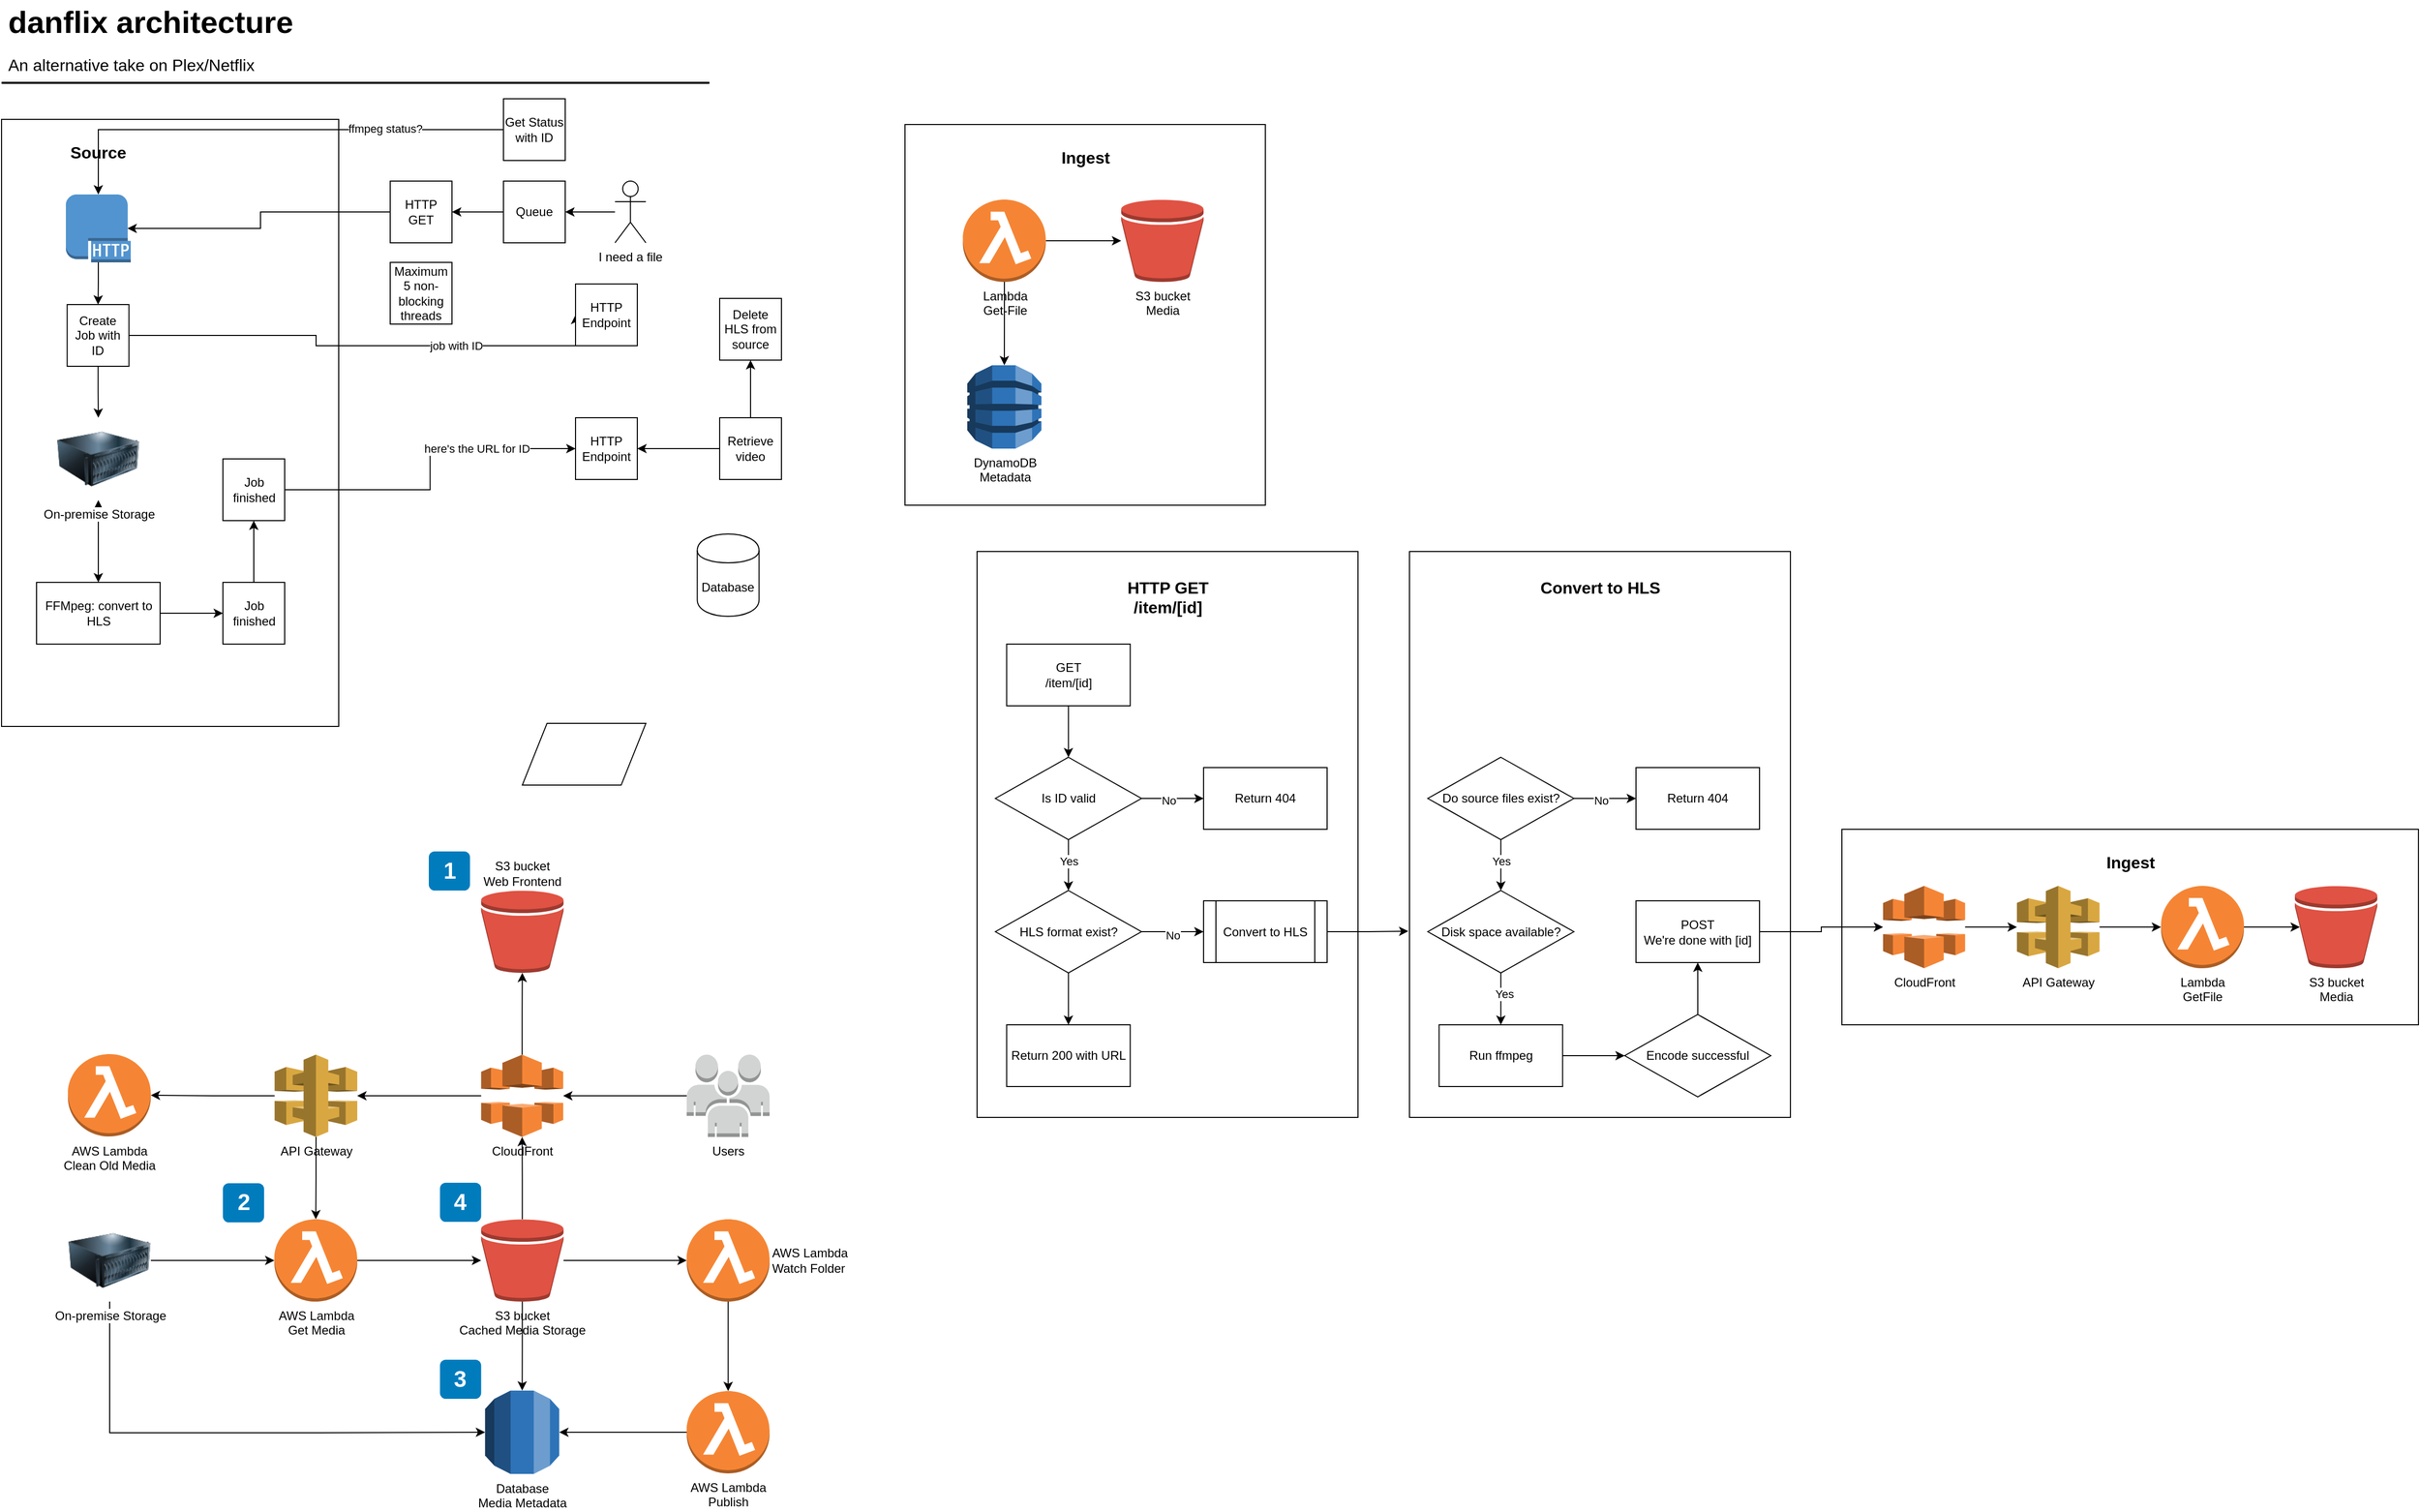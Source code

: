 <mxfile version="13.1.14" type="github">
  <diagram id="Ht1M8jgEwFfnCIfOTk4-" name="Page-1">
    <mxGraphModel dx="1186" dy="801" grid="1" gridSize="10" guides="1" tooltips="1" connect="1" arrows="1" fold="1" page="1" pageScale="1" pageWidth="1169" pageHeight="827" math="0" shadow="0">
      <root>
        <mxCell id="0" />
        <mxCell id="1" parent="0" />
        <mxCell id="xlu-m_gCkx2zm2VbWauh-185" value="" style="rounded=0;whiteSpace=wrap;html=1;" vertex="1" parent="1">
          <mxGeometry x="1840" y="870" width="560" height="190" as="geometry" />
        </mxCell>
        <mxCell id="xlu-m_gCkx2zm2VbWauh-123" value="" style="rounded=0;whiteSpace=wrap;html=1;" vertex="1" parent="1">
          <mxGeometry x="1000" y="600" width="370" height="550" as="geometry" />
        </mxCell>
        <mxCell id="xlu-m_gCkx2zm2VbWauh-66" value="" style="rounded=0;whiteSpace=wrap;html=1;" vertex="1" parent="1">
          <mxGeometry x="52.5" y="180" width="327.5" height="590" as="geometry" />
        </mxCell>
        <mxCell id="-QjtrjUzRDEMRZ5MF8oH-9" value="1" style="rounded=1;whiteSpace=wrap;html=1;fillColor=#007CBD;strokeColor=none;fontColor=#FFFFFF;fontStyle=1;fontSize=22;" parent="1" vertex="1">
          <mxGeometry x="467.5" y="891.5" width="40" height="38" as="geometry" />
        </mxCell>
        <mxCell id="-QjtrjUzRDEMRZ5MF8oH-47" value="&lt;div&gt;danflix architecture&lt;/div&gt;" style="text;html=1;resizable=0;points=[];autosize=1;align=left;verticalAlign=top;spacingTop=-4;fontSize=30;fontStyle=1" parent="1" vertex="1">
          <mxGeometry x="56.5" y="64.5" width="290" height="40" as="geometry" />
        </mxCell>
        <mxCell id="-QjtrjUzRDEMRZ5MF8oH-48" value="An alternative take on Plex/Netflix" style="text;html=1;resizable=0;points=[];autosize=1;align=left;verticalAlign=top;spacingTop=-4;fontSize=16;" parent="1" vertex="1">
          <mxGeometry x="56.5" y="114.5" width="250" height="20" as="geometry" />
        </mxCell>
        <mxCell id="-QjtrjUzRDEMRZ5MF8oH-49" value="Source" style="text;html=1;resizable=0;points=[];autosize=1;align=center;verticalAlign=top;spacingTop=-4;fontSize=16;fontStyle=1" parent="1" vertex="1">
          <mxGeometry x="111.25" y="200" width="70" height="20" as="geometry" />
        </mxCell>
        <mxCell id="SCVMTBWpLvtzJIhz15lM-1" value="" style="line;strokeWidth=2;html=1;fontSize=14;" parent="1" vertex="1">
          <mxGeometry x="52.5" y="139.5" width="687.5" height="10" as="geometry" />
        </mxCell>
        <mxCell id="xlu-m_gCkx2zm2VbWauh-38" style="edgeStyle=orthogonalEdgeStyle;rounded=0;orthogonalLoop=1;jettySize=auto;html=1;" edge="1" parent="1" source="xlu-m_gCkx2zm2VbWauh-2" target="xlu-m_gCkx2zm2VbWauh-5">
          <mxGeometry relative="1" as="geometry" />
        </mxCell>
        <mxCell id="xlu-m_gCkx2zm2VbWauh-54" style="edgeStyle=orthogonalEdgeStyle;rounded=0;orthogonalLoop=1;jettySize=auto;html=1;" edge="1" parent="1" source="xlu-m_gCkx2zm2VbWauh-2" target="xlu-m_gCkx2zm2VbWauh-48">
          <mxGeometry relative="1" as="geometry" />
        </mxCell>
        <mxCell id="xlu-m_gCkx2zm2VbWauh-2" value="API Gateway" style="outlineConnect=0;dashed=0;verticalLabelPosition=bottom;verticalAlign=top;align=center;html=1;shape=mxgraph.aws3.api_gateway;fillColor=#D9A741;gradientColor=none;" vertex="1" parent="1">
          <mxGeometry x="317.75" y="1089" width="80.25" height="80" as="geometry" />
        </mxCell>
        <mxCell id="xlu-m_gCkx2zm2VbWauh-37" style="edgeStyle=orthogonalEdgeStyle;rounded=0;orthogonalLoop=1;jettySize=auto;html=1;" edge="1" parent="1" source="xlu-m_gCkx2zm2VbWauh-5" target="xlu-m_gCkx2zm2VbWauh-27">
          <mxGeometry relative="1" as="geometry" />
        </mxCell>
        <mxCell id="xlu-m_gCkx2zm2VbWauh-5" value="&lt;div&gt;AWS Lambda&lt;/div&gt;&lt;div&gt;Get Media&lt;br&gt;&lt;/div&gt;&lt;div&gt;&lt;br&gt;&lt;/div&gt;" style="outlineConnect=0;dashed=0;verticalLabelPosition=bottom;verticalAlign=top;align=center;html=1;shape=mxgraph.aws3.lambda_function;fillColor=#F58534;gradientColor=none;labelPosition=center;" vertex="1" parent="1">
          <mxGeometry x="317.5" y="1249" width="80.5" height="80" as="geometry" />
        </mxCell>
        <mxCell id="xlu-m_gCkx2zm2VbWauh-34" style="edgeStyle=orthogonalEdgeStyle;rounded=0;orthogonalLoop=1;jettySize=auto;html=1;" edge="1" parent="1" source="xlu-m_gCkx2zm2VbWauh-14" target="xlu-m_gCkx2zm2VbWauh-2">
          <mxGeometry relative="1" as="geometry" />
        </mxCell>
        <mxCell id="xlu-m_gCkx2zm2VbWauh-43" style="edgeStyle=orthogonalEdgeStyle;rounded=0;orthogonalLoop=1;jettySize=auto;html=1;" edge="1" parent="1" source="xlu-m_gCkx2zm2VbWauh-14" target="xlu-m_gCkx2zm2VbWauh-17">
          <mxGeometry relative="1" as="geometry" />
        </mxCell>
        <mxCell id="xlu-m_gCkx2zm2VbWauh-14" value="CloudFront" style="outlineConnect=0;dashed=0;verticalLabelPosition=bottom;verticalAlign=top;align=center;html=1;shape=mxgraph.aws3.cloudfront;fillColor=#F58536;gradientColor=none;" vertex="1" parent="1">
          <mxGeometry x="518.33" y="1089" width="79.67" height="80" as="geometry" />
        </mxCell>
        <mxCell id="xlu-m_gCkx2zm2VbWauh-42" style="edgeStyle=orthogonalEdgeStyle;rounded=0;orthogonalLoop=1;jettySize=auto;html=1;entryX=1;entryY=0.5;entryDx=0;entryDy=0;entryPerimeter=0;" edge="1" parent="1" source="xlu-m_gCkx2zm2VbWauh-16" target="xlu-m_gCkx2zm2VbWauh-14">
          <mxGeometry relative="1" as="geometry" />
        </mxCell>
        <mxCell id="xlu-m_gCkx2zm2VbWauh-16" value="Users" style="outlineConnect=0;dashed=0;verticalLabelPosition=bottom;verticalAlign=top;align=center;html=1;shape=mxgraph.aws3.users;fillColor=#D2D3D3;gradientColor=none;" vertex="1" parent="1">
          <mxGeometry x="718" y="1089" width="80.5" height="80" as="geometry" />
        </mxCell>
        <mxCell id="xlu-m_gCkx2zm2VbWauh-17" value="&lt;div&gt;S3 bucket&lt;/div&gt;&lt;div&gt;Web Frontend&lt;br&gt;&lt;/div&gt;" style="outlineConnect=0;dashed=0;verticalLabelPosition=top;verticalAlign=bottom;align=center;html=1;shape=mxgraph.aws3.bucket;fillColor=#E05243;gradientColor=none;labelPosition=center;" vertex="1" parent="1">
          <mxGeometry x="518.33" y="929.5" width="80" height="80" as="geometry" />
        </mxCell>
        <mxCell id="xlu-m_gCkx2zm2VbWauh-29" style="edgeStyle=orthogonalEdgeStyle;rounded=0;orthogonalLoop=1;jettySize=auto;html=1;entryX=0.5;entryY=1;entryDx=0;entryDy=0;entryPerimeter=0;" edge="1" parent="1" source="xlu-m_gCkx2zm2VbWauh-27" target="xlu-m_gCkx2zm2VbWauh-14">
          <mxGeometry relative="1" as="geometry" />
        </mxCell>
        <mxCell id="xlu-m_gCkx2zm2VbWauh-57" style="edgeStyle=orthogonalEdgeStyle;rounded=0;orthogonalLoop=1;jettySize=auto;html=1;" edge="1" parent="1" source="xlu-m_gCkx2zm2VbWauh-27" target="xlu-m_gCkx2zm2VbWauh-52">
          <mxGeometry relative="1" as="geometry" />
        </mxCell>
        <mxCell id="xlu-m_gCkx2zm2VbWauh-63" style="edgeStyle=orthogonalEdgeStyle;rounded=0;orthogonalLoop=1;jettySize=auto;html=1;" edge="1" parent="1" source="xlu-m_gCkx2zm2VbWauh-27" target="xlu-m_gCkx2zm2VbWauh-61">
          <mxGeometry relative="1" as="geometry" />
        </mxCell>
        <mxCell id="xlu-m_gCkx2zm2VbWauh-27" value="S3 bucket&lt;div&gt;Cached Media Storage&lt;br&gt;&lt;/div&gt;" style="outlineConnect=0;dashed=0;verticalLabelPosition=bottom;verticalAlign=top;align=center;html=1;shape=mxgraph.aws3.bucket;fillColor=#E05243;gradientColor=none;labelPosition=center;" vertex="1" parent="1">
          <mxGeometry x="518.33" y="1249" width="80" height="80" as="geometry" />
        </mxCell>
        <mxCell id="xlu-m_gCkx2zm2VbWauh-36" style="edgeStyle=orthogonalEdgeStyle;rounded=0;orthogonalLoop=1;jettySize=auto;html=1;" edge="1" parent="1" source="xlu-m_gCkx2zm2VbWauh-30" target="xlu-m_gCkx2zm2VbWauh-5">
          <mxGeometry relative="1" as="geometry" />
        </mxCell>
        <mxCell id="xlu-m_gCkx2zm2VbWauh-58" style="edgeStyle=orthogonalEdgeStyle;rounded=0;orthogonalLoop=1;jettySize=auto;html=1;entryX=0;entryY=0.5;entryDx=0;entryDy=0;entryPerimeter=0;" edge="1" parent="1" source="xlu-m_gCkx2zm2VbWauh-30" target="xlu-m_gCkx2zm2VbWauh-52">
          <mxGeometry relative="1" as="geometry">
            <Array as="points">
              <mxPoint x="157.5" y="1456.5" />
              <mxPoint x="359.5" y="1456.5" />
            </Array>
          </mxGeometry>
        </mxCell>
        <mxCell id="xlu-m_gCkx2zm2VbWauh-30" value="On-premise Storage" style="image;html=1;labelBackgroundColor=#ffffff;image=img/lib/clip_art/computers/Server_128x128.png" vertex="1" parent="1">
          <mxGeometry x="117.5" y="1249" width="80" height="80" as="geometry" />
        </mxCell>
        <mxCell id="xlu-m_gCkx2zm2VbWauh-44" value="2" style="rounded=1;whiteSpace=wrap;html=1;fillColor=#007CBD;strokeColor=none;fontColor=#FFFFFF;fontStyle=1;fontSize=22;" vertex="1" parent="1">
          <mxGeometry x="267.5" y="1214" width="40" height="38" as="geometry" />
        </mxCell>
        <mxCell id="xlu-m_gCkx2zm2VbWauh-46" value="3" style="rounded=1;whiteSpace=wrap;html=1;fillColor=#007CBD;strokeColor=none;fontColor=#FFFFFF;fontStyle=1;fontSize=22;" vertex="1" parent="1">
          <mxGeometry x="478.33" y="1385.5" width="40" height="38" as="geometry" />
        </mxCell>
        <mxCell id="xlu-m_gCkx2zm2VbWauh-47" value="4" style="rounded=1;whiteSpace=wrap;html=1;fillColor=#007CBD;strokeColor=none;fontColor=#FFFFFF;fontStyle=1;fontSize=22;" vertex="1" parent="1">
          <mxGeometry x="478.33" y="1213.5" width="40" height="38" as="geometry" />
        </mxCell>
        <mxCell id="xlu-m_gCkx2zm2VbWauh-48" value="&lt;div&gt;AWS Lambda&lt;/div&gt;&lt;div&gt;Clean Old Media&lt;br&gt;&lt;/div&gt;&lt;div&gt;&lt;br&gt;&lt;/div&gt;" style="outlineConnect=0;dashed=0;verticalLabelPosition=bottom;verticalAlign=top;align=center;html=1;shape=mxgraph.aws3.lambda_function;fillColor=#F58534;gradientColor=none;labelPosition=center;" vertex="1" parent="1">
          <mxGeometry x="117" y="1088.5" width="80.5" height="80" as="geometry" />
        </mxCell>
        <mxCell id="xlu-m_gCkx2zm2VbWauh-52" value="&lt;div&gt;Database&lt;/div&gt;&lt;div&gt;Media Metadata&lt;br&gt;&lt;/div&gt;" style="outlineConnect=0;dashed=0;verticalLabelPosition=bottom;verticalAlign=top;align=center;html=1;shape=mxgraph.aws3.rds;fillColor=#2E73B8;gradientColor=none;" vertex="1" parent="1">
          <mxGeometry x="522.17" y="1415.5" width="72" height="81" as="geometry" />
        </mxCell>
        <mxCell id="xlu-m_gCkx2zm2VbWauh-64" style="edgeStyle=orthogonalEdgeStyle;rounded=0;orthogonalLoop=1;jettySize=auto;html=1;entryX=0.5;entryY=0;entryDx=0;entryDy=0;entryPerimeter=0;" edge="1" parent="1" source="xlu-m_gCkx2zm2VbWauh-61" target="xlu-m_gCkx2zm2VbWauh-62">
          <mxGeometry relative="1" as="geometry" />
        </mxCell>
        <mxCell id="xlu-m_gCkx2zm2VbWauh-61" value="&lt;div&gt;AWS Lambda&lt;/div&gt;&lt;div&gt;Watch Folder&lt;/div&gt;" style="outlineConnect=0;dashed=0;verticalLabelPosition=middle;verticalAlign=middle;align=left;html=1;shape=mxgraph.aws3.lambda_function;fillColor=#F58534;gradientColor=none;labelPosition=right;" vertex="1" parent="1">
          <mxGeometry x="718" y="1249" width="80.5" height="80" as="geometry" />
        </mxCell>
        <mxCell id="xlu-m_gCkx2zm2VbWauh-65" style="edgeStyle=orthogonalEdgeStyle;rounded=0;orthogonalLoop=1;jettySize=auto;html=1;" edge="1" parent="1" source="xlu-m_gCkx2zm2VbWauh-62" target="xlu-m_gCkx2zm2VbWauh-52">
          <mxGeometry relative="1" as="geometry" />
        </mxCell>
        <mxCell id="xlu-m_gCkx2zm2VbWauh-62" value="&lt;div&gt;AWS Lambda&lt;/div&gt;&lt;div&gt;Publish&lt;/div&gt;" style="outlineConnect=0;dashed=0;verticalLabelPosition=bottom;verticalAlign=top;align=center;html=1;shape=mxgraph.aws3.lambda_function;fillColor=#F58534;gradientColor=none;labelPosition=center;" vertex="1" parent="1">
          <mxGeometry x="718" y="1416" width="80.5" height="80" as="geometry" />
        </mxCell>
        <mxCell id="xlu-m_gCkx2zm2VbWauh-76" style="rounded=0;orthogonalLoop=1;jettySize=auto;html=1;entryX=0.5;entryY=0;entryDx=0;entryDy=0;edgeStyle=orthogonalEdgeStyle;startArrow=classic;startFill=1;" edge="1" parent="1" source="xlu-m_gCkx2zm2VbWauh-67" target="xlu-m_gCkx2zm2VbWauh-75">
          <mxGeometry relative="1" as="geometry" />
        </mxCell>
        <mxCell id="xlu-m_gCkx2zm2VbWauh-67" value="On-premise Storage" style="image;html=1;labelBackgroundColor=#ffffff;image=img/lib/clip_art/computers/Server_128x128.png" vertex="1" parent="1">
          <mxGeometry x="106.5" y="470" width="80" height="80" as="geometry" />
        </mxCell>
        <mxCell id="xlu-m_gCkx2zm2VbWauh-99" style="edgeStyle=orthogonalEdgeStyle;rounded=0;orthogonalLoop=1;jettySize=auto;html=1;entryX=0.5;entryY=0;entryDx=0;entryDy=0;startArrow=none;startFill=0;endArrow=classic;endFill=1;" edge="1" parent="1" source="xlu-m_gCkx2zm2VbWauh-68" target="xlu-m_gCkx2zm2VbWauh-98">
          <mxGeometry relative="1" as="geometry" />
        </mxCell>
        <mxCell id="xlu-m_gCkx2zm2VbWauh-68" value="" style="outlineConnect=0;dashed=0;verticalLabelPosition=bottom;verticalAlign=top;align=center;html=1;shape=mxgraph.aws3.http_protocol;fillColor=#5294CF;gradientColor=none;" vertex="1" parent="1">
          <mxGeometry x="115" y="253" width="63" height="66" as="geometry" />
        </mxCell>
        <mxCell id="xlu-m_gCkx2zm2VbWauh-70" value="" style="rounded=0;whiteSpace=wrap;html=1;" vertex="1" parent="1">
          <mxGeometry x="930" y="185" width="350" height="370" as="geometry" />
        </mxCell>
        <mxCell id="xlu-m_gCkx2zm2VbWauh-71" value="Ingest" style="text;html=1;resizable=0;points=[];autosize=1;align=center;verticalAlign=top;spacingTop=-4;fontSize=16;fontStyle=1" vertex="1" parent="1">
          <mxGeometry x="1075" y="205" width="60" height="20" as="geometry" />
        </mxCell>
        <mxCell id="xlu-m_gCkx2zm2VbWauh-81" style="edgeStyle=orthogonalEdgeStyle;rounded=0;orthogonalLoop=1;jettySize=auto;html=1;startArrow=none;startFill=0;endArrow=classic;endFill=1;" edge="1" parent="1" source="xlu-m_gCkx2zm2VbWauh-73" target="xlu-m_gCkx2zm2VbWauh-74">
          <mxGeometry relative="1" as="geometry" />
        </mxCell>
        <mxCell id="xlu-m_gCkx2zm2VbWauh-84" style="edgeStyle=orthogonalEdgeStyle;rounded=0;orthogonalLoop=1;jettySize=auto;html=1;entryX=0.5;entryY=0;entryDx=0;entryDy=0;entryPerimeter=0;startArrow=none;startFill=0;endArrow=classic;endFill=1;" edge="1" parent="1" source="xlu-m_gCkx2zm2VbWauh-73" target="xlu-m_gCkx2zm2VbWauh-83">
          <mxGeometry relative="1" as="geometry" />
        </mxCell>
        <mxCell id="xlu-m_gCkx2zm2VbWauh-73" value="&lt;div&gt;Lambda&lt;/div&gt;&lt;div&gt;Get-File&lt;/div&gt;" style="outlineConnect=0;dashed=0;verticalLabelPosition=bottom;verticalAlign=top;align=center;html=1;shape=mxgraph.aws3.lambda_function;fillColor=#F58534;gradientColor=none;labelPosition=center;" vertex="1" parent="1">
          <mxGeometry x="986.25" y="258" width="80.5" height="80" as="geometry" />
        </mxCell>
        <mxCell id="xlu-m_gCkx2zm2VbWauh-74" value="&lt;div&gt;S3 bucket&lt;/div&gt;&lt;div&gt;Media&lt;br&gt;&lt;/div&gt;" style="outlineConnect=0;dashed=0;verticalLabelPosition=bottom;verticalAlign=top;align=center;html=1;shape=mxgraph.aws3.bucket;fillColor=#E05243;gradientColor=none;labelPosition=center;" vertex="1" parent="1">
          <mxGeometry x="1140" y="258" width="80" height="80" as="geometry" />
        </mxCell>
        <mxCell id="xlu-m_gCkx2zm2VbWauh-111" style="edgeStyle=orthogonalEdgeStyle;rounded=0;orthogonalLoop=1;jettySize=auto;html=1;startArrow=none;startFill=0;endArrow=classic;endFill=1;" edge="1" parent="1" source="xlu-m_gCkx2zm2VbWauh-75" target="xlu-m_gCkx2zm2VbWauh-110">
          <mxGeometry relative="1" as="geometry" />
        </mxCell>
        <mxCell id="xlu-m_gCkx2zm2VbWauh-75" value="FFMpeg: convert to HLS" style="rounded=0;whiteSpace=wrap;html=1;align=center;" vertex="1" parent="1">
          <mxGeometry x="86.5" y="630" width="120" height="60" as="geometry" />
        </mxCell>
        <mxCell id="xlu-m_gCkx2zm2VbWauh-83" value="&lt;div&gt;DynamoDB&lt;/div&gt;&lt;div&gt;Metadata&lt;br&gt;&lt;/div&gt;" style="outlineConnect=0;dashed=0;verticalLabelPosition=bottom;verticalAlign=top;align=center;html=1;shape=mxgraph.aws3.dynamo_db;fillColor=#2E73B8;gradientColor=none;" vertex="1" parent="1">
          <mxGeometry x="990.5" y="419" width="72" height="81" as="geometry" />
        </mxCell>
        <mxCell id="xlu-m_gCkx2zm2VbWauh-102" style="edgeStyle=orthogonalEdgeStyle;rounded=0;orthogonalLoop=1;jettySize=auto;html=1;entryX=1;entryY=0.5;entryDx=0;entryDy=0;startArrow=none;startFill=0;endArrow=classic;endFill=1;" edge="1" parent="1" source="xlu-m_gCkx2zm2VbWauh-86" target="xlu-m_gCkx2zm2VbWauh-101">
          <mxGeometry relative="1" as="geometry" />
        </mxCell>
        <mxCell id="xlu-m_gCkx2zm2VbWauh-86" value="&lt;div&gt;Queue&lt;br&gt;&lt;/div&gt;" style="rounded=0;whiteSpace=wrap;html=1;align=center;" vertex="1" parent="1">
          <mxGeometry x="540" y="240" width="60" height="60" as="geometry" />
        </mxCell>
        <mxCell id="xlu-m_gCkx2zm2VbWauh-90" style="edgeStyle=orthogonalEdgeStyle;rounded=0;orthogonalLoop=1;jettySize=auto;html=1;entryX=1;entryY=0.5;entryDx=0;entryDy=0;startArrow=none;startFill=0;endArrow=classic;endFill=1;" edge="1" parent="1" source="xlu-m_gCkx2zm2VbWauh-88" target="xlu-m_gCkx2zm2VbWauh-86">
          <mxGeometry relative="1" as="geometry" />
        </mxCell>
        <mxCell id="xlu-m_gCkx2zm2VbWauh-88" value="I need a file" style="shape=umlActor;verticalLabelPosition=bottom;labelBackgroundColor=#ffffff;verticalAlign=top;html=1;outlineConnect=0;align=center;" vertex="1" parent="1">
          <mxGeometry x="648.33" y="240" width="30" height="60" as="geometry" />
        </mxCell>
        <mxCell id="xlu-m_gCkx2zm2VbWauh-108" style="edgeStyle=orthogonalEdgeStyle;rounded=0;orthogonalLoop=1;jettySize=auto;html=1;startArrow=none;startFill=0;endArrow=classic;endFill=1;" edge="1" parent="1" source="xlu-m_gCkx2zm2VbWauh-95" target="xlu-m_gCkx2zm2VbWauh-68">
          <mxGeometry relative="1" as="geometry" />
        </mxCell>
        <mxCell id="xlu-m_gCkx2zm2VbWauh-109" value="ffmpeg status?" style="edgeLabel;html=1;align=center;verticalAlign=middle;resizable=0;points=[];" vertex="1" connectable="0" parent="xlu-m_gCkx2zm2VbWauh-108">
          <mxGeometry x="-0.494" y="-1" relative="1" as="geometry">
            <mxPoint as="offset" />
          </mxGeometry>
        </mxCell>
        <mxCell id="xlu-m_gCkx2zm2VbWauh-95" value="Get Status with ID" style="rounded=0;whiteSpace=wrap;html=1;align=center;" vertex="1" parent="1">
          <mxGeometry x="540" y="160" width="60" height="60" as="geometry" />
        </mxCell>
        <mxCell id="xlu-m_gCkx2zm2VbWauh-100" style="edgeStyle=orthogonalEdgeStyle;rounded=0;orthogonalLoop=1;jettySize=auto;html=1;startArrow=none;startFill=0;endArrow=classic;endFill=1;" edge="1" parent="1" source="xlu-m_gCkx2zm2VbWauh-98" target="xlu-m_gCkx2zm2VbWauh-67">
          <mxGeometry relative="1" as="geometry" />
        </mxCell>
        <mxCell id="xlu-m_gCkx2zm2VbWauh-105" style="edgeStyle=orthogonalEdgeStyle;rounded=0;orthogonalLoop=1;jettySize=auto;html=1;entryX=0;entryY=0.5;entryDx=0;entryDy=0;startArrow=none;startFill=0;endArrow=classic;endFill=1;" edge="1" parent="1" source="xlu-m_gCkx2zm2VbWauh-98" target="xlu-m_gCkx2zm2VbWauh-104">
          <mxGeometry relative="1" as="geometry">
            <Array as="points">
              <mxPoint x="358" y="390" />
              <mxPoint x="358" y="400" />
            </Array>
          </mxGeometry>
        </mxCell>
        <mxCell id="xlu-m_gCkx2zm2VbWauh-106" value="job with ID" style="edgeLabel;html=1;align=center;verticalAlign=middle;resizable=0;points=[];" vertex="1" connectable="0" parent="xlu-m_gCkx2zm2VbWauh-105">
          <mxGeometry x="0.282" y="-4" relative="1" as="geometry">
            <mxPoint x="23.75" y="-4.04" as="offset" />
          </mxGeometry>
        </mxCell>
        <mxCell id="xlu-m_gCkx2zm2VbWauh-98" value="Create Job with ID" style="rounded=0;whiteSpace=wrap;html=1;align=center;" vertex="1" parent="1">
          <mxGeometry x="116.25" y="360" width="60" height="60" as="geometry" />
        </mxCell>
        <mxCell id="xlu-m_gCkx2zm2VbWauh-103" style="edgeStyle=orthogonalEdgeStyle;rounded=0;orthogonalLoop=1;jettySize=auto;html=1;entryX=0.95;entryY=0.5;entryDx=0;entryDy=0;entryPerimeter=0;startArrow=none;startFill=0;endArrow=classic;endFill=1;" edge="1" parent="1" source="xlu-m_gCkx2zm2VbWauh-101" target="xlu-m_gCkx2zm2VbWauh-68">
          <mxGeometry relative="1" as="geometry" />
        </mxCell>
        <mxCell id="xlu-m_gCkx2zm2VbWauh-101" value="HTTP GET" style="rounded=0;whiteSpace=wrap;html=1;align=center;" vertex="1" parent="1">
          <mxGeometry x="430" y="240" width="60" height="60" as="geometry" />
        </mxCell>
        <mxCell id="xlu-m_gCkx2zm2VbWauh-104" value="HTTP Endpoint" style="rounded=0;whiteSpace=wrap;html=1;align=center;" vertex="1" parent="1">
          <mxGeometry x="610" y="340" width="60" height="60" as="geometry" />
        </mxCell>
        <mxCell id="xlu-m_gCkx2zm2VbWauh-107" value="HTTP Endpoint" style="rounded=0;whiteSpace=wrap;html=1;align=center;" vertex="1" parent="1">
          <mxGeometry x="610" y="470" width="60" height="60" as="geometry" />
        </mxCell>
        <mxCell id="xlu-m_gCkx2zm2VbWauh-113" style="edgeStyle=orthogonalEdgeStyle;rounded=0;orthogonalLoop=1;jettySize=auto;html=1;entryX=0.5;entryY=1;entryDx=0;entryDy=0;startArrow=none;startFill=0;endArrow=classic;endFill=1;" edge="1" parent="1" source="xlu-m_gCkx2zm2VbWauh-110" target="xlu-m_gCkx2zm2VbWauh-112">
          <mxGeometry relative="1" as="geometry" />
        </mxCell>
        <mxCell id="xlu-m_gCkx2zm2VbWauh-110" value="Job finished" style="rounded=0;whiteSpace=wrap;html=1;align=center;" vertex="1" parent="1">
          <mxGeometry x="267.5" y="630" width="60" height="60" as="geometry" />
        </mxCell>
        <mxCell id="xlu-m_gCkx2zm2VbWauh-114" style="edgeStyle=orthogonalEdgeStyle;rounded=0;orthogonalLoop=1;jettySize=auto;html=1;entryX=0;entryY=0.5;entryDx=0;entryDy=0;startArrow=none;startFill=0;endArrow=classic;endFill=1;" edge="1" parent="1" source="xlu-m_gCkx2zm2VbWauh-112" target="xlu-m_gCkx2zm2VbWauh-107">
          <mxGeometry relative="1" as="geometry" />
        </mxCell>
        <mxCell id="xlu-m_gCkx2zm2VbWauh-115" value="here&#39;s the URL for ID" style="edgeLabel;html=1;align=center;verticalAlign=middle;resizable=0;points=[];" vertex="1" connectable="0" parent="xlu-m_gCkx2zm2VbWauh-114">
          <mxGeometry x="0.412" relative="1" as="geometry">
            <mxPoint x="-1" as="offset" />
          </mxGeometry>
        </mxCell>
        <mxCell id="xlu-m_gCkx2zm2VbWauh-112" value="Job finished" style="rounded=0;whiteSpace=wrap;html=1;align=center;" vertex="1" parent="1">
          <mxGeometry x="267.5" y="510" width="60" height="60" as="geometry" />
        </mxCell>
        <mxCell id="xlu-m_gCkx2zm2VbWauh-117" style="edgeStyle=orthogonalEdgeStyle;rounded=0;orthogonalLoop=1;jettySize=auto;html=1;entryX=1;entryY=0.5;entryDx=0;entryDy=0;startArrow=none;startFill=0;endArrow=classic;endFill=1;" edge="1" parent="1" source="xlu-m_gCkx2zm2VbWauh-116" target="xlu-m_gCkx2zm2VbWauh-107">
          <mxGeometry relative="1" as="geometry" />
        </mxCell>
        <mxCell id="xlu-m_gCkx2zm2VbWauh-121" style="edgeStyle=orthogonalEdgeStyle;rounded=0;orthogonalLoop=1;jettySize=auto;html=1;entryX=0.5;entryY=1;entryDx=0;entryDy=0;startArrow=none;startFill=0;endArrow=classic;endFill=1;" edge="1" parent="1" source="xlu-m_gCkx2zm2VbWauh-116" target="xlu-m_gCkx2zm2VbWauh-119">
          <mxGeometry relative="1" as="geometry" />
        </mxCell>
        <mxCell id="xlu-m_gCkx2zm2VbWauh-116" value="Retrieve video" style="rounded=0;whiteSpace=wrap;html=1;align=center;" vertex="1" parent="1">
          <mxGeometry x="750" y="470" width="60" height="60" as="geometry" />
        </mxCell>
        <mxCell id="xlu-m_gCkx2zm2VbWauh-119" value="Delete HLS from source" style="rounded=0;whiteSpace=wrap;html=1;align=center;" vertex="1" parent="1">
          <mxGeometry x="750" y="354" width="60" height="60" as="geometry" />
        </mxCell>
        <mxCell id="xlu-m_gCkx2zm2VbWauh-122" value="Maximum 5 non-blocking threads" style="rounded=0;whiteSpace=wrap;html=1;align=center;" vertex="1" parent="1">
          <mxGeometry x="430" y="319" width="60" height="60" as="geometry" />
        </mxCell>
        <mxCell id="xlu-m_gCkx2zm2VbWauh-124" value="&lt;div&gt;HTTP GET&lt;/div&gt;&lt;div&gt;/item/[id]&lt;br&gt;&lt;/div&gt;" style="text;html=1;resizable=0;points=[];autosize=1;align=center;verticalAlign=top;spacingTop=-4;fontSize=16;fontStyle=1" vertex="1" parent="1">
          <mxGeometry x="1140" y="623" width="90" height="40" as="geometry" />
        </mxCell>
        <mxCell id="xlu-m_gCkx2zm2VbWauh-129" value="" style="shape=parallelogram;perimeter=parallelogramPerimeter;whiteSpace=wrap;html=1;align=center;" vertex="1" parent="1">
          <mxGeometry x="558.33" y="767" width="120" height="60" as="geometry" />
        </mxCell>
        <mxCell id="xlu-m_gCkx2zm2VbWauh-142" style="edgeStyle=orthogonalEdgeStyle;rounded=0;orthogonalLoop=1;jettySize=auto;html=1;entryX=0.5;entryY=0;entryDx=0;entryDy=0;startArrow=none;startFill=0;endArrow=classic;endFill=1;" edge="1" parent="1" source="xlu-m_gCkx2zm2VbWauh-134" target="xlu-m_gCkx2zm2VbWauh-138">
          <mxGeometry relative="1" as="geometry" />
        </mxCell>
        <mxCell id="xlu-m_gCkx2zm2VbWauh-134" value="&lt;div&gt;GET&lt;/div&gt;&lt;div&gt;/item/[id]&lt;br&gt;&lt;/div&gt;" style="rounded=0;whiteSpace=wrap;html=1;align=center;" vertex="1" parent="1">
          <mxGeometry x="1028.75" y="690" width="120" height="60" as="geometry" />
        </mxCell>
        <mxCell id="xlu-m_gCkx2zm2VbWauh-144" style="edgeStyle=orthogonalEdgeStyle;rounded=0;orthogonalLoop=1;jettySize=auto;html=1;entryX=0;entryY=0.5;entryDx=0;entryDy=0;startArrow=none;startFill=0;endArrow=classic;endFill=1;" edge="1" parent="1" source="xlu-m_gCkx2zm2VbWauh-138" target="xlu-m_gCkx2zm2VbWauh-143">
          <mxGeometry relative="1" as="geometry" />
        </mxCell>
        <mxCell id="xlu-m_gCkx2zm2VbWauh-149" value="No" style="edgeLabel;html=1;align=center;verticalAlign=middle;resizable=0;points=[];" vertex="1" connectable="0" parent="xlu-m_gCkx2zm2VbWauh-144">
          <mxGeometry x="-0.135" y="-2" relative="1" as="geometry">
            <mxPoint as="offset" />
          </mxGeometry>
        </mxCell>
        <mxCell id="xlu-m_gCkx2zm2VbWauh-148" style="edgeStyle=orthogonalEdgeStyle;rounded=0;orthogonalLoop=1;jettySize=auto;html=1;entryX=0.5;entryY=0;entryDx=0;entryDy=0;startArrow=none;startFill=0;endArrow=classic;endFill=1;" edge="1" parent="1" source="xlu-m_gCkx2zm2VbWauh-138" target="xlu-m_gCkx2zm2VbWauh-147">
          <mxGeometry relative="1" as="geometry" />
        </mxCell>
        <mxCell id="xlu-m_gCkx2zm2VbWauh-150" value="Yes" style="edgeLabel;html=1;align=center;verticalAlign=middle;resizable=0;points=[];" vertex="1" connectable="0" parent="xlu-m_gCkx2zm2VbWauh-148">
          <mxGeometry x="0.004" y="4" relative="1" as="geometry">
            <mxPoint x="-4" y="-4" as="offset" />
          </mxGeometry>
        </mxCell>
        <mxCell id="xlu-m_gCkx2zm2VbWauh-138" value="Is ID valid" style="rhombus;whiteSpace=wrap;html=1;align=center;" vertex="1" parent="1">
          <mxGeometry x="1017.81" y="800" width="141.88" height="80" as="geometry" />
        </mxCell>
        <mxCell id="xlu-m_gCkx2zm2VbWauh-139" value="Database" style="shape=cylinder;whiteSpace=wrap;html=1;boundedLbl=1;backgroundOutline=1;align=center;" vertex="1" parent="1">
          <mxGeometry x="728.25" y="583" width="60" height="80" as="geometry" />
        </mxCell>
        <mxCell id="xlu-m_gCkx2zm2VbWauh-143" value="Return 404" style="rounded=0;whiteSpace=wrap;html=1;align=center;" vertex="1" parent="1">
          <mxGeometry x="1220" y="810" width="120" height="60" as="geometry" />
        </mxCell>
        <mxCell id="xlu-m_gCkx2zm2VbWauh-152" style="edgeStyle=orthogonalEdgeStyle;rounded=0;orthogonalLoop=1;jettySize=auto;html=1;entryX=0;entryY=0.5;entryDx=0;entryDy=0;startArrow=none;startFill=0;endArrow=classic;endFill=1;" edge="1" parent="1" source="xlu-m_gCkx2zm2VbWauh-147">
          <mxGeometry relative="1" as="geometry">
            <mxPoint x="1220" y="969.5" as="targetPoint" />
          </mxGeometry>
        </mxCell>
        <mxCell id="xlu-m_gCkx2zm2VbWauh-153" value="No" style="edgeLabel;html=1;align=center;verticalAlign=middle;resizable=0;points=[];" vertex="1" connectable="0" parent="xlu-m_gCkx2zm2VbWauh-152">
          <mxGeometry x="0.021" y="-3" relative="1" as="geometry">
            <mxPoint as="offset" />
          </mxGeometry>
        </mxCell>
        <mxCell id="xlu-m_gCkx2zm2VbWauh-157" style="edgeStyle=orthogonalEdgeStyle;rounded=0;orthogonalLoop=1;jettySize=auto;html=1;entryX=0.5;entryY=0;entryDx=0;entryDy=0;startArrow=none;startFill=0;endArrow=classic;endFill=1;" edge="1" parent="1" source="xlu-m_gCkx2zm2VbWauh-147" target="xlu-m_gCkx2zm2VbWauh-156">
          <mxGeometry relative="1" as="geometry" />
        </mxCell>
        <mxCell id="xlu-m_gCkx2zm2VbWauh-147" value="HLS format exist?" style="rhombus;whiteSpace=wrap;html=1;align=center;" vertex="1" parent="1">
          <mxGeometry x="1017.81" y="929.5" width="141.88" height="80" as="geometry" />
        </mxCell>
        <mxCell id="xlu-m_gCkx2zm2VbWauh-156" value="Return 200 with URL" style="rounded=0;whiteSpace=wrap;html=1;align=center;" vertex="1" parent="1">
          <mxGeometry x="1028.75" y="1060" width="120" height="60" as="geometry" />
        </mxCell>
        <mxCell id="xlu-m_gCkx2zm2VbWauh-176" style="edgeStyle=orthogonalEdgeStyle;rounded=0;orthogonalLoop=1;jettySize=auto;html=1;entryX=-0.003;entryY=0.671;entryDx=0;entryDy=0;entryPerimeter=0;startArrow=none;startFill=0;endArrow=classic;endFill=1;" edge="1" parent="1" source="xlu-m_gCkx2zm2VbWauh-158" target="xlu-m_gCkx2zm2VbWauh-159">
          <mxGeometry relative="1" as="geometry" />
        </mxCell>
        <mxCell id="xlu-m_gCkx2zm2VbWauh-158" value="Convert to HLS" style="shape=process;whiteSpace=wrap;html=1;backgroundOutline=1;align=center;" vertex="1" parent="1">
          <mxGeometry x="1220" y="939.5" width="120" height="60" as="geometry" />
        </mxCell>
        <mxCell id="xlu-m_gCkx2zm2VbWauh-159" value="" style="rounded=0;whiteSpace=wrap;html=1;" vertex="1" parent="1">
          <mxGeometry x="1420" y="600" width="370" height="550" as="geometry" />
        </mxCell>
        <mxCell id="xlu-m_gCkx2zm2VbWauh-160" value="Convert to HLS" style="text;html=1;resizable=0;points=[];autosize=1;align=center;verticalAlign=top;spacingTop=-4;fontSize=16;fontStyle=1" vertex="1" parent="1">
          <mxGeometry x="1540" y="623" width="130" height="20" as="geometry" />
        </mxCell>
        <mxCell id="xlu-m_gCkx2zm2VbWauh-163" style="edgeStyle=orthogonalEdgeStyle;rounded=0;orthogonalLoop=1;jettySize=auto;html=1;entryX=0;entryY=0.5;entryDx=0;entryDy=0;startArrow=none;startFill=0;endArrow=classic;endFill=1;" edge="1" parent="1" source="xlu-m_gCkx2zm2VbWauh-167" target="xlu-m_gCkx2zm2VbWauh-168">
          <mxGeometry relative="1" as="geometry" />
        </mxCell>
        <mxCell id="xlu-m_gCkx2zm2VbWauh-164" value="No" style="edgeLabel;html=1;align=center;verticalAlign=middle;resizable=0;points=[];" vertex="1" connectable="0" parent="xlu-m_gCkx2zm2VbWauh-163">
          <mxGeometry x="-0.135" y="-2" relative="1" as="geometry">
            <mxPoint as="offset" />
          </mxGeometry>
        </mxCell>
        <mxCell id="xlu-m_gCkx2zm2VbWauh-165" style="edgeStyle=orthogonalEdgeStyle;rounded=0;orthogonalLoop=1;jettySize=auto;html=1;entryX=0.5;entryY=0;entryDx=0;entryDy=0;startArrow=none;startFill=0;endArrow=classic;endFill=1;" edge="1" parent="1" source="xlu-m_gCkx2zm2VbWauh-167" target="xlu-m_gCkx2zm2VbWauh-172">
          <mxGeometry relative="1" as="geometry" />
        </mxCell>
        <mxCell id="xlu-m_gCkx2zm2VbWauh-166" value="Yes" style="edgeLabel;html=1;align=center;verticalAlign=middle;resizable=0;points=[];" vertex="1" connectable="0" parent="xlu-m_gCkx2zm2VbWauh-165">
          <mxGeometry x="0.004" y="4" relative="1" as="geometry">
            <mxPoint x="-4" y="-4" as="offset" />
          </mxGeometry>
        </mxCell>
        <mxCell id="xlu-m_gCkx2zm2VbWauh-167" value="Do source files exist?" style="rhombus;whiteSpace=wrap;html=1;align=center;" vertex="1" parent="1">
          <mxGeometry x="1437.81" y="800" width="141.88" height="80" as="geometry" />
        </mxCell>
        <mxCell id="xlu-m_gCkx2zm2VbWauh-168" value="Return 404" style="rounded=0;whiteSpace=wrap;html=1;align=center;" vertex="1" parent="1">
          <mxGeometry x="1640" y="810" width="120" height="60" as="geometry" />
        </mxCell>
        <mxCell id="xlu-m_gCkx2zm2VbWauh-171" style="edgeStyle=orthogonalEdgeStyle;rounded=0;orthogonalLoop=1;jettySize=auto;html=1;entryX=0.5;entryY=0;entryDx=0;entryDy=0;startArrow=none;startFill=0;endArrow=classic;endFill=1;" edge="1" parent="1" source="xlu-m_gCkx2zm2VbWauh-172" target="xlu-m_gCkx2zm2VbWauh-173">
          <mxGeometry relative="1" as="geometry" />
        </mxCell>
        <mxCell id="xlu-m_gCkx2zm2VbWauh-177" value="Yes" style="edgeLabel;html=1;align=center;verticalAlign=middle;resizable=0;points=[];" vertex="1" connectable="0" parent="xlu-m_gCkx2zm2VbWauh-171">
          <mxGeometry x="0.003" y="5" relative="1" as="geometry">
            <mxPoint x="-2" y="-5" as="offset" />
          </mxGeometry>
        </mxCell>
        <mxCell id="xlu-m_gCkx2zm2VbWauh-172" value="Disk space available?" style="rhombus;whiteSpace=wrap;html=1;align=center;" vertex="1" parent="1">
          <mxGeometry x="1437.81" y="929.5" width="141.88" height="80" as="geometry" />
        </mxCell>
        <mxCell id="xlu-m_gCkx2zm2VbWauh-182" style="edgeStyle=orthogonalEdgeStyle;rounded=0;orthogonalLoop=1;jettySize=auto;html=1;startArrow=none;startFill=0;endArrow=classic;endFill=1;" edge="1" parent="1" source="xlu-m_gCkx2zm2VbWauh-173" target="xlu-m_gCkx2zm2VbWauh-180">
          <mxGeometry relative="1" as="geometry" />
        </mxCell>
        <mxCell id="xlu-m_gCkx2zm2VbWauh-173" value="Run ffmpeg" style="rounded=0;whiteSpace=wrap;html=1;align=center;" vertex="1" parent="1">
          <mxGeometry x="1448.75" y="1060" width="120" height="60" as="geometry" />
        </mxCell>
        <mxCell id="xlu-m_gCkx2zm2VbWauh-184" style="edgeStyle=orthogonalEdgeStyle;rounded=0;orthogonalLoop=1;jettySize=auto;html=1;entryX=0.5;entryY=1;entryDx=0;entryDy=0;startArrow=none;startFill=0;endArrow=classic;endFill=1;" edge="1" parent="1" source="xlu-m_gCkx2zm2VbWauh-180" target="xlu-m_gCkx2zm2VbWauh-183">
          <mxGeometry relative="1" as="geometry" />
        </mxCell>
        <mxCell id="xlu-m_gCkx2zm2VbWauh-180" value="Encode successful" style="rhombus;whiteSpace=wrap;html=1;align=center;" vertex="1" parent="1">
          <mxGeometry x="1629.06" y="1050" width="141.88" height="80" as="geometry" />
        </mxCell>
        <mxCell id="xlu-m_gCkx2zm2VbWauh-198" style="edgeStyle=orthogonalEdgeStyle;rounded=0;orthogonalLoop=1;jettySize=auto;html=1;startArrow=none;startFill=0;endArrow=classic;endFill=1;" edge="1" parent="1" source="xlu-m_gCkx2zm2VbWauh-183" target="xlu-m_gCkx2zm2VbWauh-193">
          <mxGeometry relative="1" as="geometry" />
        </mxCell>
        <mxCell id="xlu-m_gCkx2zm2VbWauh-183" value="&lt;div&gt;POST&lt;/div&gt;&lt;div&gt;We&#39;re done with [id]&lt;br&gt;&lt;/div&gt;" style="rounded=0;whiteSpace=wrap;html=1;align=center;" vertex="1" parent="1">
          <mxGeometry x="1640" y="939.5" width="120" height="60" as="geometry" />
        </mxCell>
        <mxCell id="xlu-m_gCkx2zm2VbWauh-186" value="Ingest" style="text;html=1;resizable=0;points=[];autosize=1;align=center;verticalAlign=top;spacingTop=-4;fontSize=16;fontStyle=1" vertex="1" parent="1">
          <mxGeometry x="2090" y="890" width="60" height="20" as="geometry" />
        </mxCell>
        <mxCell id="xlu-m_gCkx2zm2VbWauh-197" style="edgeStyle=orthogonalEdgeStyle;rounded=0;orthogonalLoop=1;jettySize=auto;html=1;entryX=0.06;entryY=0.5;entryDx=0;entryDy=0;entryPerimeter=0;startArrow=none;startFill=0;endArrow=classic;endFill=1;" edge="1" parent="1" source="xlu-m_gCkx2zm2VbWauh-189" target="xlu-m_gCkx2zm2VbWauh-190">
          <mxGeometry relative="1" as="geometry" />
        </mxCell>
        <mxCell id="xlu-m_gCkx2zm2VbWauh-189" value="&lt;div&gt;Lambda&lt;/div&gt;&lt;div&gt;GetFile&lt;br&gt;&lt;/div&gt;" style="outlineConnect=0;dashed=0;verticalLabelPosition=bottom;verticalAlign=top;align=center;html=1;shape=mxgraph.aws3.lambda_function;fillColor=#F58534;gradientColor=none;labelPosition=center;" vertex="1" parent="1">
          <mxGeometry x="2150" y="925" width="80.5" height="80" as="geometry" />
        </mxCell>
        <mxCell id="xlu-m_gCkx2zm2VbWauh-190" value="&lt;div&gt;S3 bucket&lt;/div&gt;&lt;div&gt;Media&lt;br&gt;&lt;/div&gt;" style="outlineConnect=0;dashed=0;verticalLabelPosition=bottom;verticalAlign=top;align=center;html=1;shape=mxgraph.aws3.bucket;fillColor=#E05243;gradientColor=none;labelPosition=center;" vertex="1" parent="1">
          <mxGeometry x="2280" y="925" width="80" height="80" as="geometry" />
        </mxCell>
        <mxCell id="xlu-m_gCkx2zm2VbWauh-196" style="edgeStyle=orthogonalEdgeStyle;rounded=0;orthogonalLoop=1;jettySize=auto;html=1;entryX=0;entryY=0.5;entryDx=0;entryDy=0;entryPerimeter=0;startArrow=none;startFill=0;endArrow=classic;endFill=1;" edge="1" parent="1" source="xlu-m_gCkx2zm2VbWauh-192" target="xlu-m_gCkx2zm2VbWauh-189">
          <mxGeometry relative="1" as="geometry" />
        </mxCell>
        <mxCell id="xlu-m_gCkx2zm2VbWauh-192" value="API Gateway" style="outlineConnect=0;dashed=0;verticalLabelPosition=bottom;verticalAlign=top;align=center;html=1;shape=mxgraph.aws3.api_gateway;fillColor=#D9A741;gradientColor=none;" vertex="1" parent="1">
          <mxGeometry x="2010" y="925" width="80.25" height="80" as="geometry" />
        </mxCell>
        <mxCell id="xlu-m_gCkx2zm2VbWauh-195" style="edgeStyle=orthogonalEdgeStyle;rounded=0;orthogonalLoop=1;jettySize=auto;html=1;startArrow=none;startFill=0;endArrow=classic;endFill=1;" edge="1" parent="1" source="xlu-m_gCkx2zm2VbWauh-193" target="xlu-m_gCkx2zm2VbWauh-192">
          <mxGeometry relative="1" as="geometry" />
        </mxCell>
        <mxCell id="xlu-m_gCkx2zm2VbWauh-193" value="CloudFront" style="outlineConnect=0;dashed=0;verticalLabelPosition=bottom;verticalAlign=top;align=center;html=1;shape=mxgraph.aws3.cloudfront;fillColor=#F58536;gradientColor=none;" vertex="1" parent="1">
          <mxGeometry x="1880" y="925" width="79.67" height="80" as="geometry" />
        </mxCell>
      </root>
    </mxGraphModel>
  </diagram>
</mxfile>
